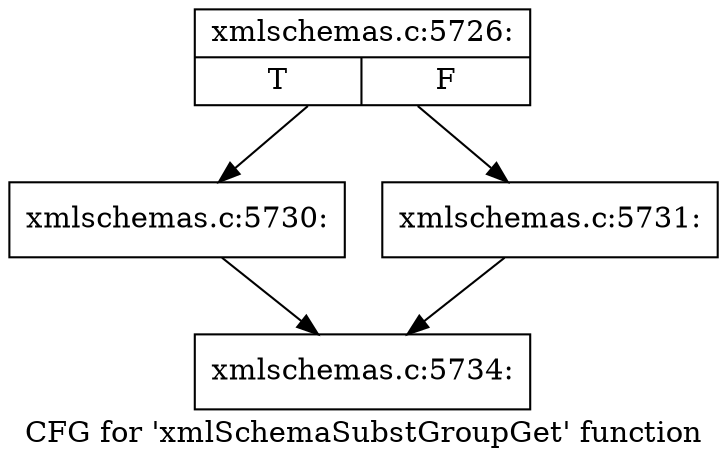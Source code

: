 digraph "CFG for 'xmlSchemaSubstGroupGet' function" {
	label="CFG for 'xmlSchemaSubstGroupGet' function";

	Node0x532e6f0 [shape=record,label="{xmlschemas.c:5726:|{<s0>T|<s1>F}}"];
	Node0x532e6f0 -> Node0x532ea80;
	Node0x532e6f0 -> Node0x533ab90;
	Node0x532ea80 [shape=record,label="{xmlschemas.c:5730:}"];
	Node0x532ea80 -> Node0x532eb10;
	Node0x533ab90 [shape=record,label="{xmlschemas.c:5731:}"];
	Node0x533ab90 -> Node0x532eb10;
	Node0x532eb10 [shape=record,label="{xmlschemas.c:5734:}"];
}
